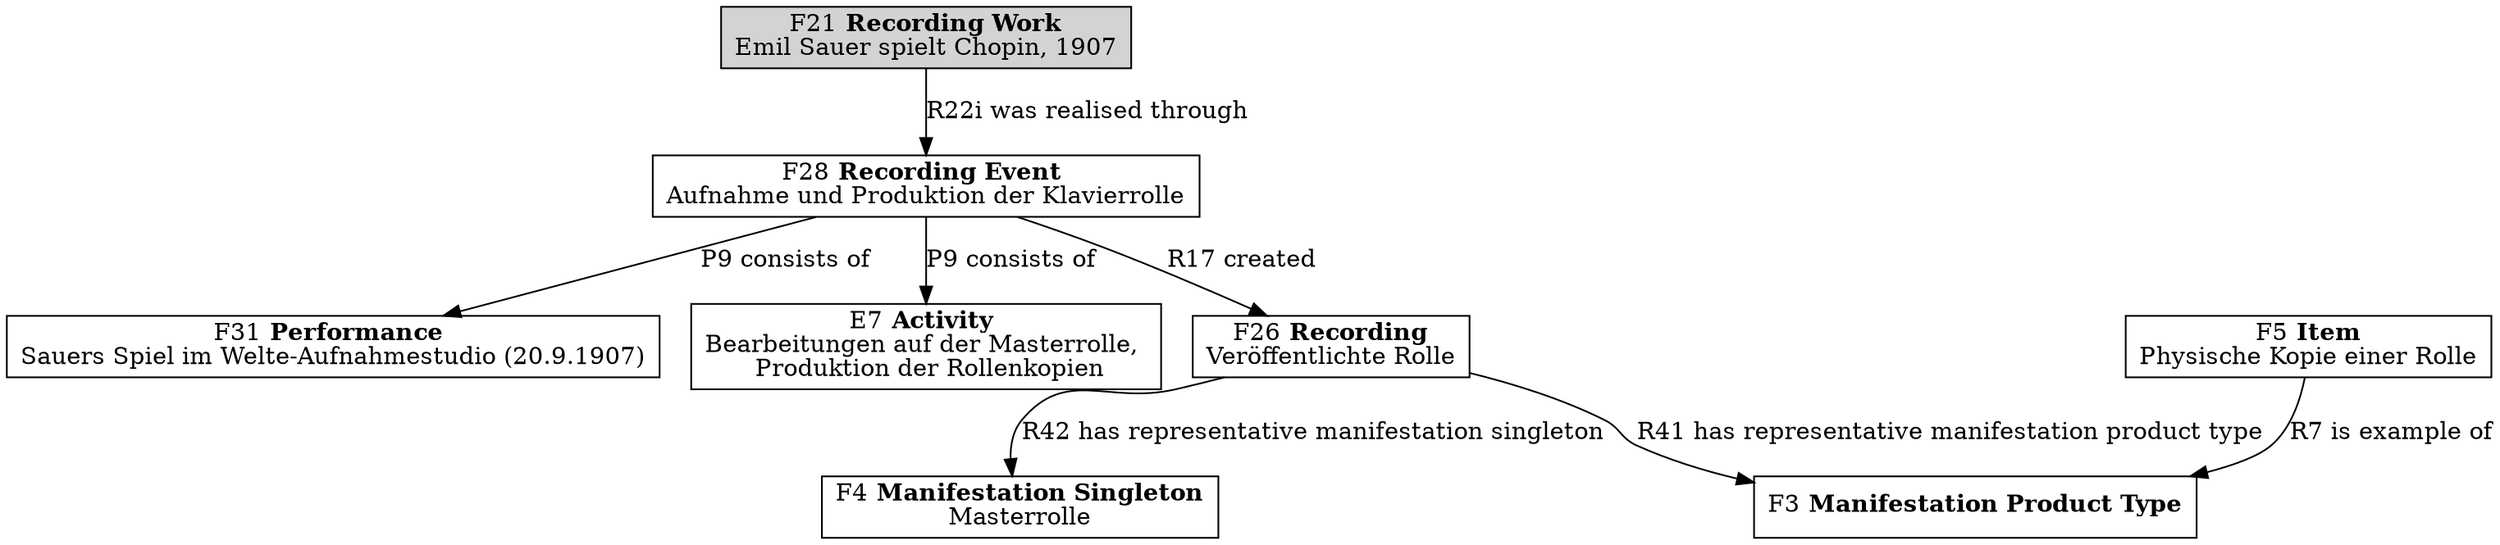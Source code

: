 digraph G {
    node [shape="box"]

    PerformanceWork[label=<F21 <B>Recording Work</B><BR/>Emil Sauer spielt Chopin, 1907> style=filled]

    PerformanceCreation[label=<F28 <B>Recording Event</B> <BR/>Aufnahme und Produktion der Klavierrolle>]
    Performance[label=<F31 <B>Performance</B> <BR/>Sauers Spiel im Welte-Aufnahmestudio (20.9.1907)>]
    Editing[label=<E7 <B>Activity</B> <BR/>Bearbeitungen auf der Masterrolle, <BR/> Produktion der Rollenkopien>]

    PianoRoll[label=<F26 <B>Recording</B><BR/>Veröffentlichte Rolle>]
    Master[label=<F4 <B>Manifestation Singleton</B><BR/>Masterrolle>]
    Product[label=<F3 <B>Manifestation Product Type</B><BR/>>]
    Copy[label=<F5 <B>Item</B><BR/>Physische Kopie einer Rolle>]

    Copy -> Product[label="R7 is example of"]
    PianoRoll -> Product[label="R41 has representative manifestation product type"]
    PianoRoll -> Master[label="R42 has representative manifestation singleton"]

    PerformanceCreation -> Performance, Editing[label="P9 consists of"]
    PerformanceWork -> PerformanceCreation[label="R22i was realised through"]
    PerformanceCreation -> PianoRoll [label="R17 created"]
}
